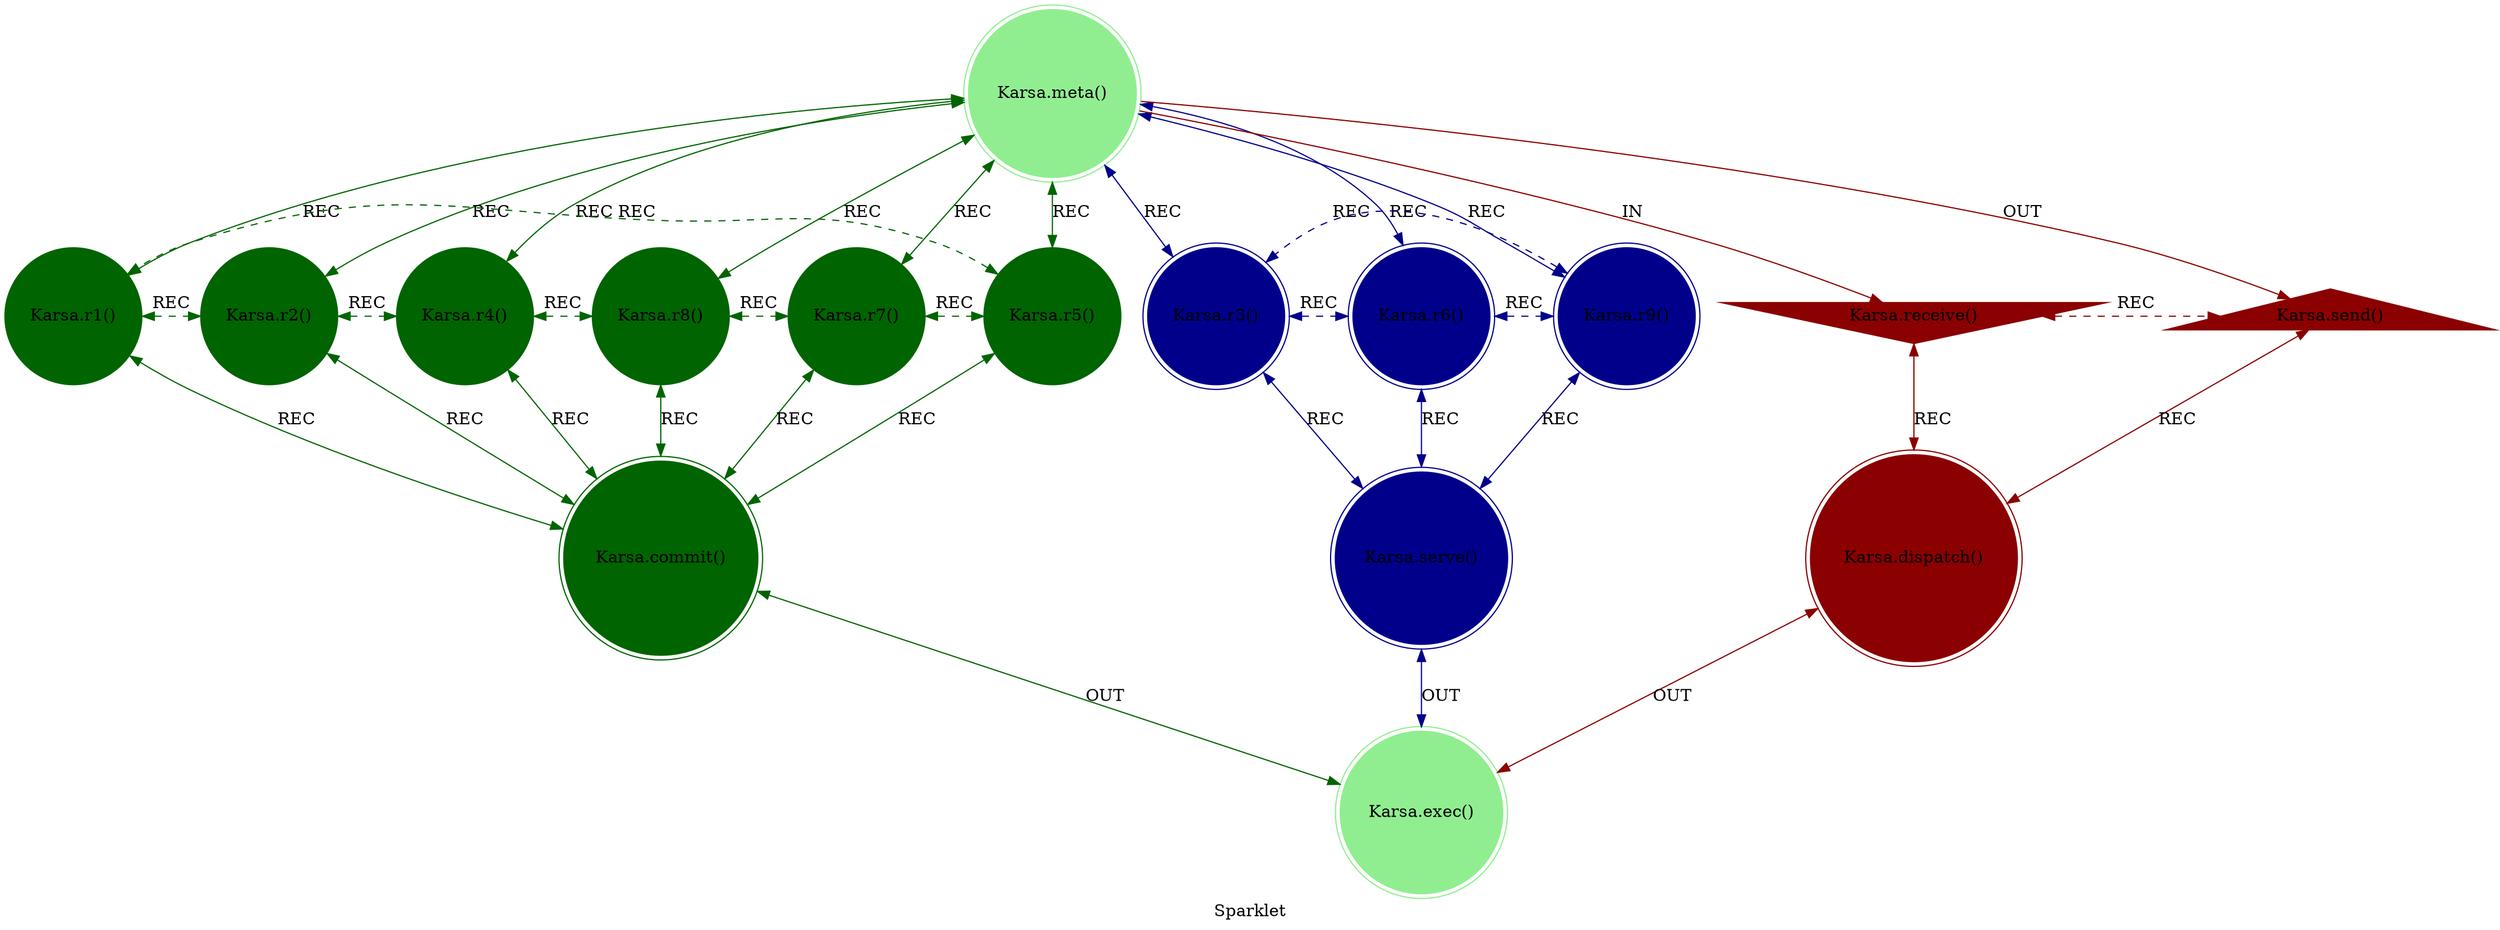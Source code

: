 strict digraph Sparklet {
    label = "Sparklet";
    style = filled;
    color = lightgray;
    node [shape = circle; style = filled; color = lightgreen;];
    
    // The Axis A-0-B (In-Meta-Out).
    // The Sacred 3-6-9 (Boundary of Perception).
    // The Vortex 1-2-4-8-7-5 (Boundary of Comprehension).
    // The Router C-D-E
    // The Closure F
    spark_0_t [label = "Karsa.meta()";comment = "";shape = doublecircle;];
    spark_1_t [label = "Karsa.r1()";comment = "";shape = circle;color = darkgreen;];
    spark_2_t [label = "Karsa.r2()";comment = "";shape = circle;color = darkgreen;];
    spark_4_t [label = "Karsa.r4()";comment = "";shape = circle;color = darkgreen;];
    spark_8_t [label = "Karsa.r8()";comment = "";shape = circle;color = darkgreen;];
    spark_7_t [label = "Karsa.r7()";comment = "";shape = circle;color = darkgreen;];
    spark_5_t [label = "Karsa.r5()";comment = "";shape = circle;color = darkgreen;];
    spark_3_t [label = "Karsa.r3()";comment = "Rhythm and Pattern";shape = doublecircle;color = darkblue;];
    spark_6_t [label = "Karsa.r6()";comment = "Inertia and Momentum";shape = doublecircle;color = darkblue;];
    spark_9_t [label = "Karsa.r9()";comment = "Time and Space";shape = doublecircle;color = darkblue;];
    spark_a_t [label = "Karsa.receive()";comment = "Fixation";shape = invtriangle;color = darkred;];
    spark_b_t [label = "Karsa.send()";comment = "Excitation";shape = triangle;color = darkred;];
    spark_c_t [label = "Karsa.dispatch()";comment = "";shape = doublecircle;color = darkred;];
    spark_d_t [label = "Karsa.commit()";comment = "";shape = doublecircle;color = darkgreen;];
    spark_e_t [label = "Karsa.serve()";comment = "";shape = doublecircle;color = darkblue;];
    spark_f_t [label = "Karsa.exec()";comment = "";shape = doublecircle;];
    
    // IN = Input
    // OUT = Output
    // REC = Recursion
    spark_0_t -> spark_a_t [label = "IN"; color = darkred; comment = "";];
    spark_0_t -> spark_b_t [label = "OUT"; color = darkred; comment = "";];
    spark_0_t -> {spark_3_t spark_6_t spark_9_t} [label = "REC"; color = darkblue; comment = ""; dir = both;];
    spark_0_t -> {spark_1_t spark_2_t spark_4_t spark_8_t spark_7_t spark_5_t} [label = "REC"; color = darkgreen; comment = ""; dir = both;];
    
    {spark_a_t spark_b_t} -> spark_c_t [label = "REC"; color = darkred; comment = ""; dir = both;];
    {spark_1_t spark_2_t spark_4_t spark_8_t spark_7_t spark_5_t} -> spark_d_t [label = "REC"; color = darkgreen; comment = ""; dir = both;];
    {spark_3_t spark_6_t spark_9_t} -> spark_e_t [label = "REC"; color = darkblue; comment = ""; dir = both;];
    
    spark_1_t -> spark_2_t -> spark_4_t -> spark_8_t -> spark_7_t -> spark_5_t -> spark_1_t [label = "REC"; color = darkgreen; comment = ""; style = dashed; constraint = false; dir = both;];
    spark_3_t -> spark_6_t -> spark_9_t -> spark_3_t [label = "REC"; color = darkblue; comment = ""; style = dashed; constraint = false; dir = both;];
    spark_a_t -> spark_b_t [label = "REC"; color = darkred; comment = ""; constraint = false; style = dashed; dir = both;];
    
    spark_c_t -> spark_f_t [label = "OUT"; color = darkred; comment = ""; dir = both;];
    spark_d_t -> spark_f_t [label = "OUT"; color = darkgreen; comment = ""; dir = both;];
    spark_e_t -> spark_f_t [label = "OUT"; color = darkblue; comment = ""; dir = both;];
}